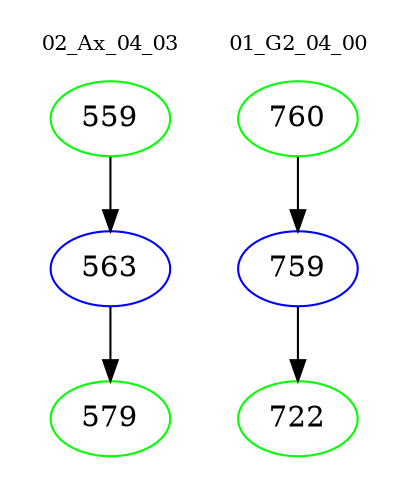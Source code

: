 digraph{
subgraph cluster_0 {
color = white
label = "02_Ax_04_03";
fontsize=10;
T0_559 [label="559", color="green"]
T0_559 -> T0_563 [color="black"]
T0_563 [label="563", color="blue"]
T0_563 -> T0_579 [color="black"]
T0_579 [label="579", color="green"]
}
subgraph cluster_1 {
color = white
label = "01_G2_04_00";
fontsize=10;
T1_760 [label="760", color="green"]
T1_760 -> T1_759 [color="black"]
T1_759 [label="759", color="blue"]
T1_759 -> T1_722 [color="black"]
T1_722 [label="722", color="green"]
}
}
